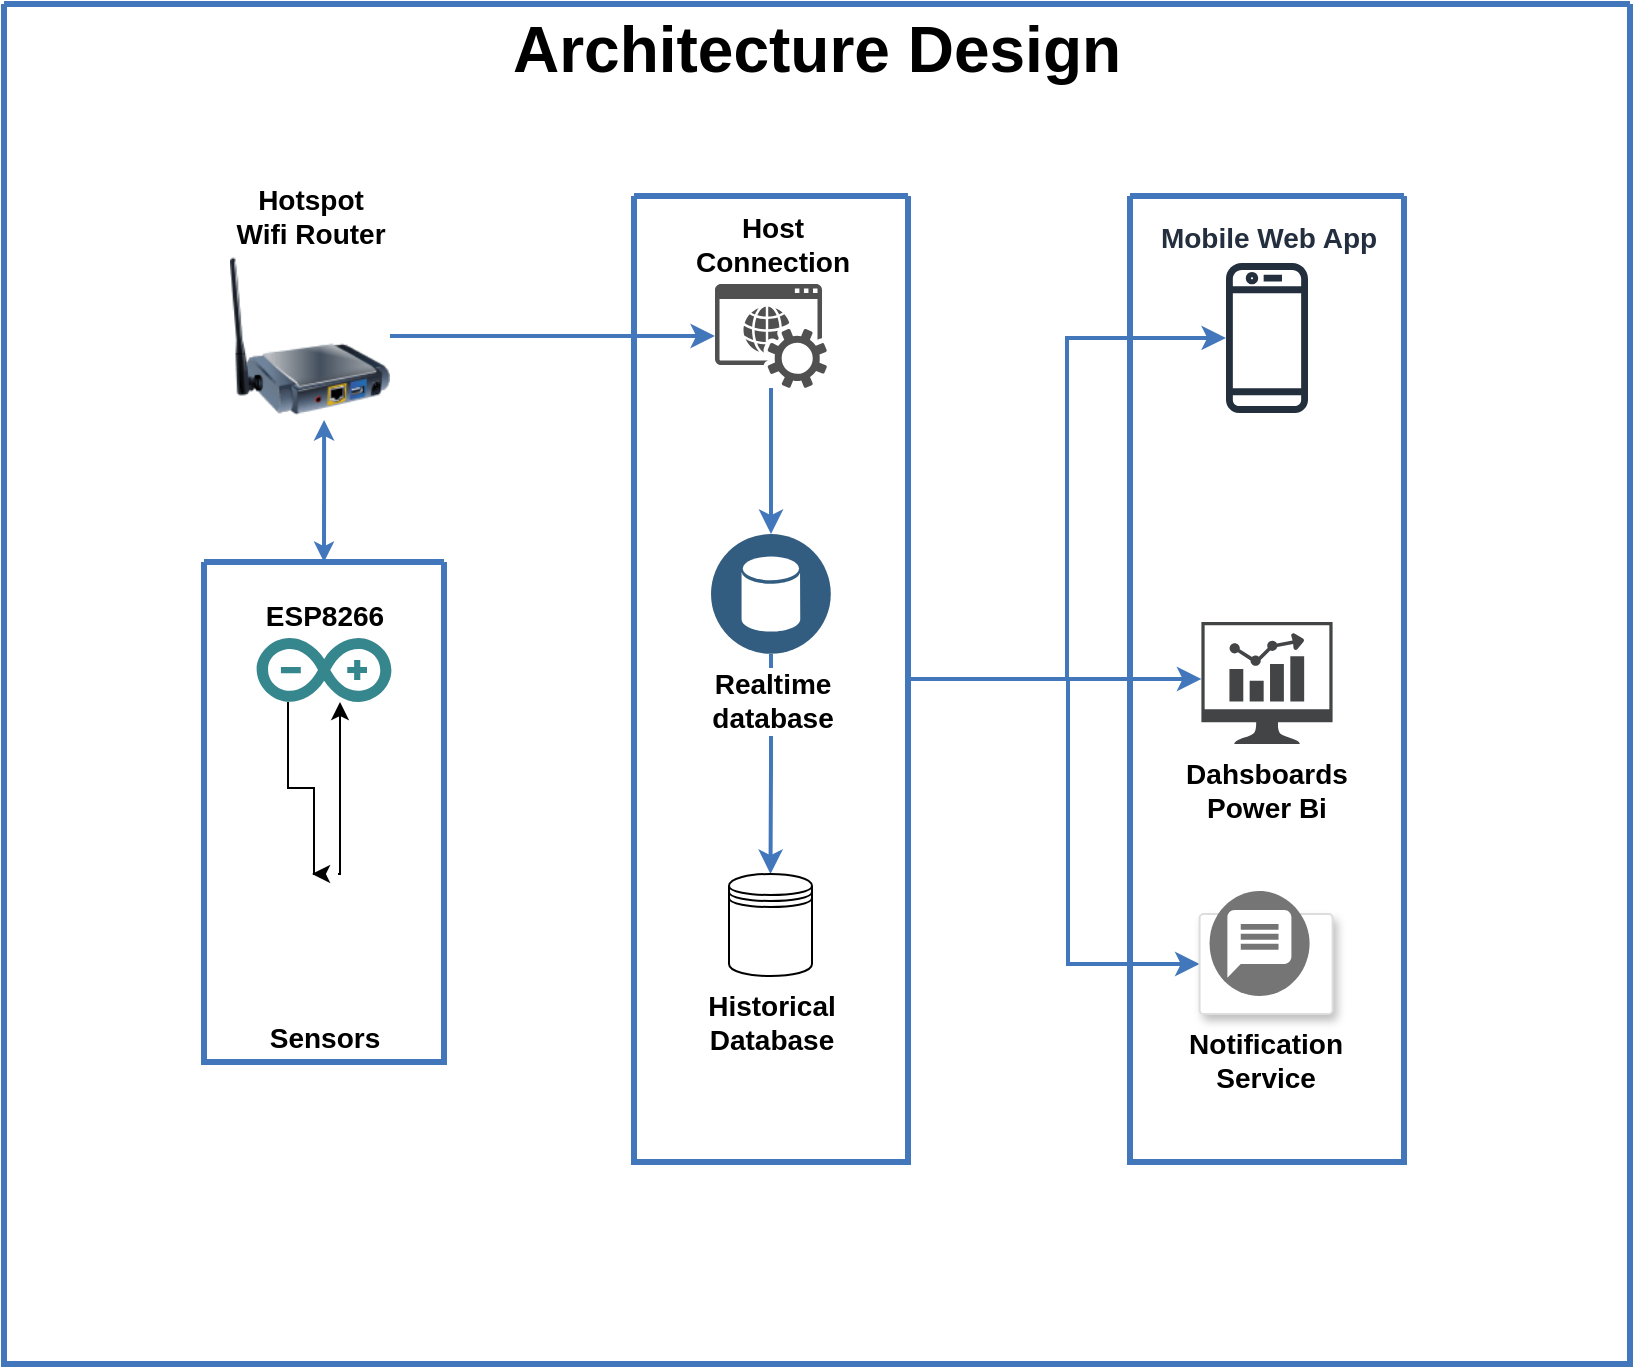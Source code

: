 <mxfile version="24.2.2" type="device">
  <diagram id="0d7cefc2-ccd6-e077-73ed-a8e48b0cddf6" name="Page-1">
    <mxGraphModel dx="2008" dy="786" grid="1" gridSize="10" guides="1" tooltips="1" connect="1" arrows="1" fold="1" page="1" pageScale="1" pageWidth="1169" pageHeight="827" background="none" math="0" shadow="0">
      <root>
        <mxCell id="0" />
        <mxCell id="1" parent="0" />
        <mxCell id="2" value="&#xa;Architecture Design" style="swimlane;shadow=0;strokeColor=#4277BB;fillColor=#ffffff;fontColor=#000000;align=center;startSize=0;collapsible=0;strokeWidth=3;fontSize=32;labelBorderColor=none;" parent="1" vertex="1">
          <mxGeometry x="178" y="74" width="813" height="680" as="geometry" />
        </mxCell>
        <mxCell id="104" style="edgeStyle=elbowEdgeStyle;rounded=0;elbow=vertical;html=1;labelBackgroundColor=#ffffff;startArrow=classic;startFill=1;startSize=4;endArrow=classic;endFill=1;endSize=4;jettySize=auto;orthogonalLoop=1;strokeColor=#4277BB;strokeWidth=2;fontSize=14;fontColor=#4277BB;exitX=0.588;exitY=1.025;exitDx=0;exitDy=0;exitPerimeter=0;" parent="2" source="YGl9vfwFOa02jHmO-yQS-111" target="28" edge="1">
          <mxGeometry relative="1" as="geometry">
            <mxPoint x="143" y="239" as="targetPoint" />
            <mxPoint x="160" y="159" as="sourcePoint" />
          </mxGeometry>
        </mxCell>
        <mxCell id="28" value="" style="swimlane;shadow=0;strokeColor=#4277BB;fillColor=#ffffff;fontColor=#4277BB;align=right;startSize=0;collapsible=0;strokeWidth=3;" parent="2" vertex="1">
          <mxGeometry x="100" y="279" width="120" height="250" as="geometry" />
        </mxCell>
        <mxCell id="YGl9vfwFOa02jHmO-yQS-109" value="" style="edgeStyle=orthogonalEdgeStyle;rounded=0;orthogonalLoop=1;jettySize=auto;html=1;" edge="1" parent="28" target="YGl9vfwFOa02jHmO-yQS-108">
          <mxGeometry relative="1" as="geometry">
            <mxPoint x="67" y="156" as="sourcePoint" />
            <mxPoint x="67" y="94" as="targetPoint" />
            <Array as="points">
              <mxPoint x="68" y="156" />
            </Array>
          </mxGeometry>
        </mxCell>
        <mxCell id="YGl9vfwFOa02jHmO-yQS-107" value="Sensors" style="shape=image;html=1;verticalAlign=top;verticalLabelPosition=bottom;labelBackgroundColor=#ffffff;imageAspect=0;aspect=fixed;image=https://cdn2.iconfinder.com/data/icons/electronic-13/480/3-electronic-arduino-chipset-icon-2-128.png;fontSize=14;fontStyle=1" vertex="1" parent="28">
          <mxGeometry x="20" y="143" width="80" height="80" as="geometry" />
        </mxCell>
        <mxCell id="YGl9vfwFOa02jHmO-yQS-110" value="" style="edgeStyle=orthogonalEdgeStyle;rounded=0;orthogonalLoop=1;jettySize=auto;html=1;" edge="1" parent="28" source="YGl9vfwFOa02jHmO-yQS-108">
          <mxGeometry relative="1" as="geometry">
            <mxPoint x="54" y="94" as="sourcePoint" />
            <mxPoint x="54" y="156" as="targetPoint" />
            <Array as="points">
              <mxPoint x="42" y="113" />
              <mxPoint x="55" y="113" />
            </Array>
          </mxGeometry>
        </mxCell>
        <mxCell id="YGl9vfwFOa02jHmO-yQS-108" value="ESP8266" style="dashed=0;outlineConnect=0;html=1;align=center;labelPosition=center;verticalLabelPosition=top;verticalAlign=bottom;shape=mxgraph.weblogos.arduino;fillColor=#36868D;strokeColor=none;fontStyle=1;fontSize=14;" vertex="1" parent="28">
          <mxGeometry x="26.3" y="38" width="67.4" height="32" as="geometry" />
        </mxCell>
        <mxCell id="YGl9vfwFOa02jHmO-yQS-121" style="edgeStyle=orthogonalEdgeStyle;rounded=0;orthogonalLoop=1;jettySize=auto;html=1;strokeWidth=2;strokeColor=#4277bb;" edge="1" parent="2" source="77" target="YGl9vfwFOa02jHmO-yQS-120">
          <mxGeometry relative="1" as="geometry" />
        </mxCell>
        <mxCell id="YGl9vfwFOa02jHmO-yQS-125" style="edgeStyle=orthogonalEdgeStyle;rounded=0;orthogonalLoop=1;jettySize=auto;html=1;strokeWidth=2;strokeColor=#4277bb;" edge="1" parent="2" source="77" target="YGl9vfwFOa02jHmO-yQS-122">
          <mxGeometry relative="1" as="geometry">
            <Array as="points">
              <mxPoint x="562" y="338" />
              <mxPoint x="562" y="338" />
            </Array>
          </mxGeometry>
        </mxCell>
        <mxCell id="YGl9vfwFOa02jHmO-yQS-126" style="edgeStyle=orthogonalEdgeStyle;rounded=0;orthogonalLoop=1;jettySize=auto;html=1;strokeWidth=2;strokeColor=#4277bb;" edge="1" parent="2" source="77" target="YGl9vfwFOa02jHmO-yQS-123">
          <mxGeometry relative="1" as="geometry">
            <Array as="points">
              <mxPoint x="532" y="338" />
              <mxPoint x="532" y="480" />
            </Array>
          </mxGeometry>
        </mxCell>
        <mxCell id="77" value="" style="swimlane;shadow=0;strokeColor=#4277BB;fillColor=#ffffff;fontColor=#4277BB;align=right;startSize=0;collapsible=0;strokeWidth=3;" parent="2" vertex="1">
          <mxGeometry x="315" y="96" width="137" height="483" as="geometry" />
        </mxCell>
        <mxCell id="YGl9vfwFOa02jHmO-yQS-119" value="" style="edgeStyle=orthogonalEdgeStyle;rounded=0;orthogonalLoop=1;jettySize=auto;html=1;strokeColor=#4277bb;strokeWidth=2;" edge="1" parent="77" source="87" target="YGl9vfwFOa02jHmO-yQS-118">
          <mxGeometry relative="1" as="geometry" />
        </mxCell>
        <mxCell id="87" value="Realtime&lt;div&gt;database&lt;/div&gt;" style="aspect=fixed;perimeter=ellipsePerimeter;html=1;align=center;shadow=0;dashed=0;image;image=img/lib/ibm/data/data_services.svg;rounded=1;labelBackgroundColor=#ffffff;strokeColor=#666666;strokeWidth=3;fillColor=#C2952D;gradientColor=none;fontSize=14;fontColor=#000000;fontStyle=1" parent="77" vertex="1">
          <mxGeometry x="38.5" y="169" width="60" height="60" as="geometry" />
        </mxCell>
        <mxCell id="YGl9vfwFOa02jHmO-yQS-117" value="" style="edgeStyle=orthogonalEdgeStyle;rounded=0;orthogonalLoop=1;jettySize=auto;html=1;strokeColor=#4277bb;strokeWidth=2;" edge="1" parent="77" source="YGl9vfwFOa02jHmO-yQS-116" target="87">
          <mxGeometry relative="1" as="geometry" />
        </mxCell>
        <mxCell id="YGl9vfwFOa02jHmO-yQS-116" value="Host&lt;div style=&quot;font-size: 14px;&quot;&gt;Connection&lt;/div&gt;" style="sketch=0;pointerEvents=1;shadow=0;dashed=0;html=1;strokeColor=none;fillColor=#505050;labelPosition=center;verticalLabelPosition=top;verticalAlign=bottom;outlineConnect=0;align=center;shape=mxgraph.office.services.online_hosted_services;fontSize=14;fontStyle=1" vertex="1" parent="77">
          <mxGeometry x="40.5" y="44" width="56" height="52" as="geometry" />
        </mxCell>
        <mxCell id="YGl9vfwFOa02jHmO-yQS-118" value="Historical Database" style="shape=datastore;whiteSpace=wrap;html=1;labelPosition=center;verticalLabelPosition=bottom;align=center;verticalAlign=top;fontSize=14;fontStyle=1" vertex="1" parent="77">
          <mxGeometry x="47.5" y="339" width="41.5" height="51" as="geometry" />
        </mxCell>
        <mxCell id="79" value="" style="swimlane;shadow=0;strokeColor=#4277BB;fillColor=#ffffff;fontColor=#4277BB;align=right;startSize=0;collapsible=0;strokeWidth=3;" parent="2" vertex="1">
          <mxGeometry x="563" y="96" width="137" height="483" as="geometry" />
        </mxCell>
        <mxCell id="YGl9vfwFOa02jHmO-yQS-120" value="Mobile Web App" style="sketch=0;outlineConnect=0;fontColor=#232F3E;gradientColor=none;fillColor=#232F3D;strokeColor=none;dashed=0;verticalLabelPosition=top;verticalAlign=bottom;align=center;html=1;fontSize=14;fontStyle=1;aspect=fixed;pointerEvents=1;shape=mxgraph.aws4.mobile_client;labelPosition=center;" vertex="1" parent="79">
          <mxGeometry x="48" y="32" width="41" height="78" as="geometry" />
        </mxCell>
        <mxCell id="YGl9vfwFOa02jHmO-yQS-122" value="Dahsboards&lt;div&gt;Power Bi&lt;/div&gt;" style="sketch=0;pointerEvents=1;shadow=0;dashed=0;html=1;strokeColor=none;fillColor=#434445;aspect=fixed;labelPosition=center;verticalLabelPosition=bottom;verticalAlign=top;align=center;outlineConnect=0;shape=mxgraph.vvd.nsx_dashboard;fontSize=14;fontStyle=1" vertex="1" parent="79">
          <mxGeometry x="35.7" y="213" width="65.59" height="61" as="geometry" />
        </mxCell>
        <mxCell id="YGl9vfwFOa02jHmO-yQS-123" value="Notification&#xa;Service" style="strokeColor=#dddddd;shadow=1;strokeWidth=1;rounded=1;absoluteArcSize=1;arcSize=4;labelPosition=center;verticalLabelPosition=bottom;align=center;verticalAlign=top;fontSize=14;fontStyle=1" vertex="1" parent="79">
          <mxGeometry x="34.79" y="359" width="66.5" height="50" as="geometry" />
        </mxCell>
        <mxCell id="YGl9vfwFOa02jHmO-yQS-124" value="" style="sketch=0;dashed=0;connectable=0;html=1;fillColor=#757575;strokeColor=none;shape=mxgraph.gcp2.push_notification_service;part=1;labelPosition=right;verticalLabelPosition=middle;align=left;verticalAlign=middle;spacingLeft=5;fontSize=12;" vertex="1" parent="YGl9vfwFOa02jHmO-yQS-123">
          <mxGeometry y="0.5" width="50" height="52.5" relative="1" as="geometry">
            <mxPoint x="5" y="-36.5" as="offset" />
          </mxGeometry>
        </mxCell>
        <mxCell id="YGl9vfwFOa02jHmO-yQS-115" style="edgeStyle=orthogonalEdgeStyle;rounded=0;orthogonalLoop=1;jettySize=auto;html=1;fontColor=#4277bb;spacing=4;fillColor=#0050ef;strokeColor=#4277bb;strokeWidth=2;" edge="1" parent="2" source="YGl9vfwFOa02jHmO-yQS-111" target="YGl9vfwFOa02jHmO-yQS-116">
          <mxGeometry relative="1" as="geometry">
            <mxPoint x="346.52" y="143" as="targetPoint" />
          </mxGeometry>
        </mxCell>
        <mxCell id="YGl9vfwFOa02jHmO-yQS-111" value="Hotspot&lt;div style=&quot;font-size: 14px;&quot;&gt;Wifi Router&lt;/div&gt;" style="image;html=1;image=img/lib/clip_art/networking/Print_Server_Wireless_128x128.png;fontSize=14;fontStyle=1;labelPosition=center;verticalLabelPosition=top;align=center;verticalAlign=bottom;" vertex="1" parent="2">
          <mxGeometry x="113" y="126" width="80" height="80" as="geometry" />
        </mxCell>
      </root>
    </mxGraphModel>
  </diagram>
</mxfile>
